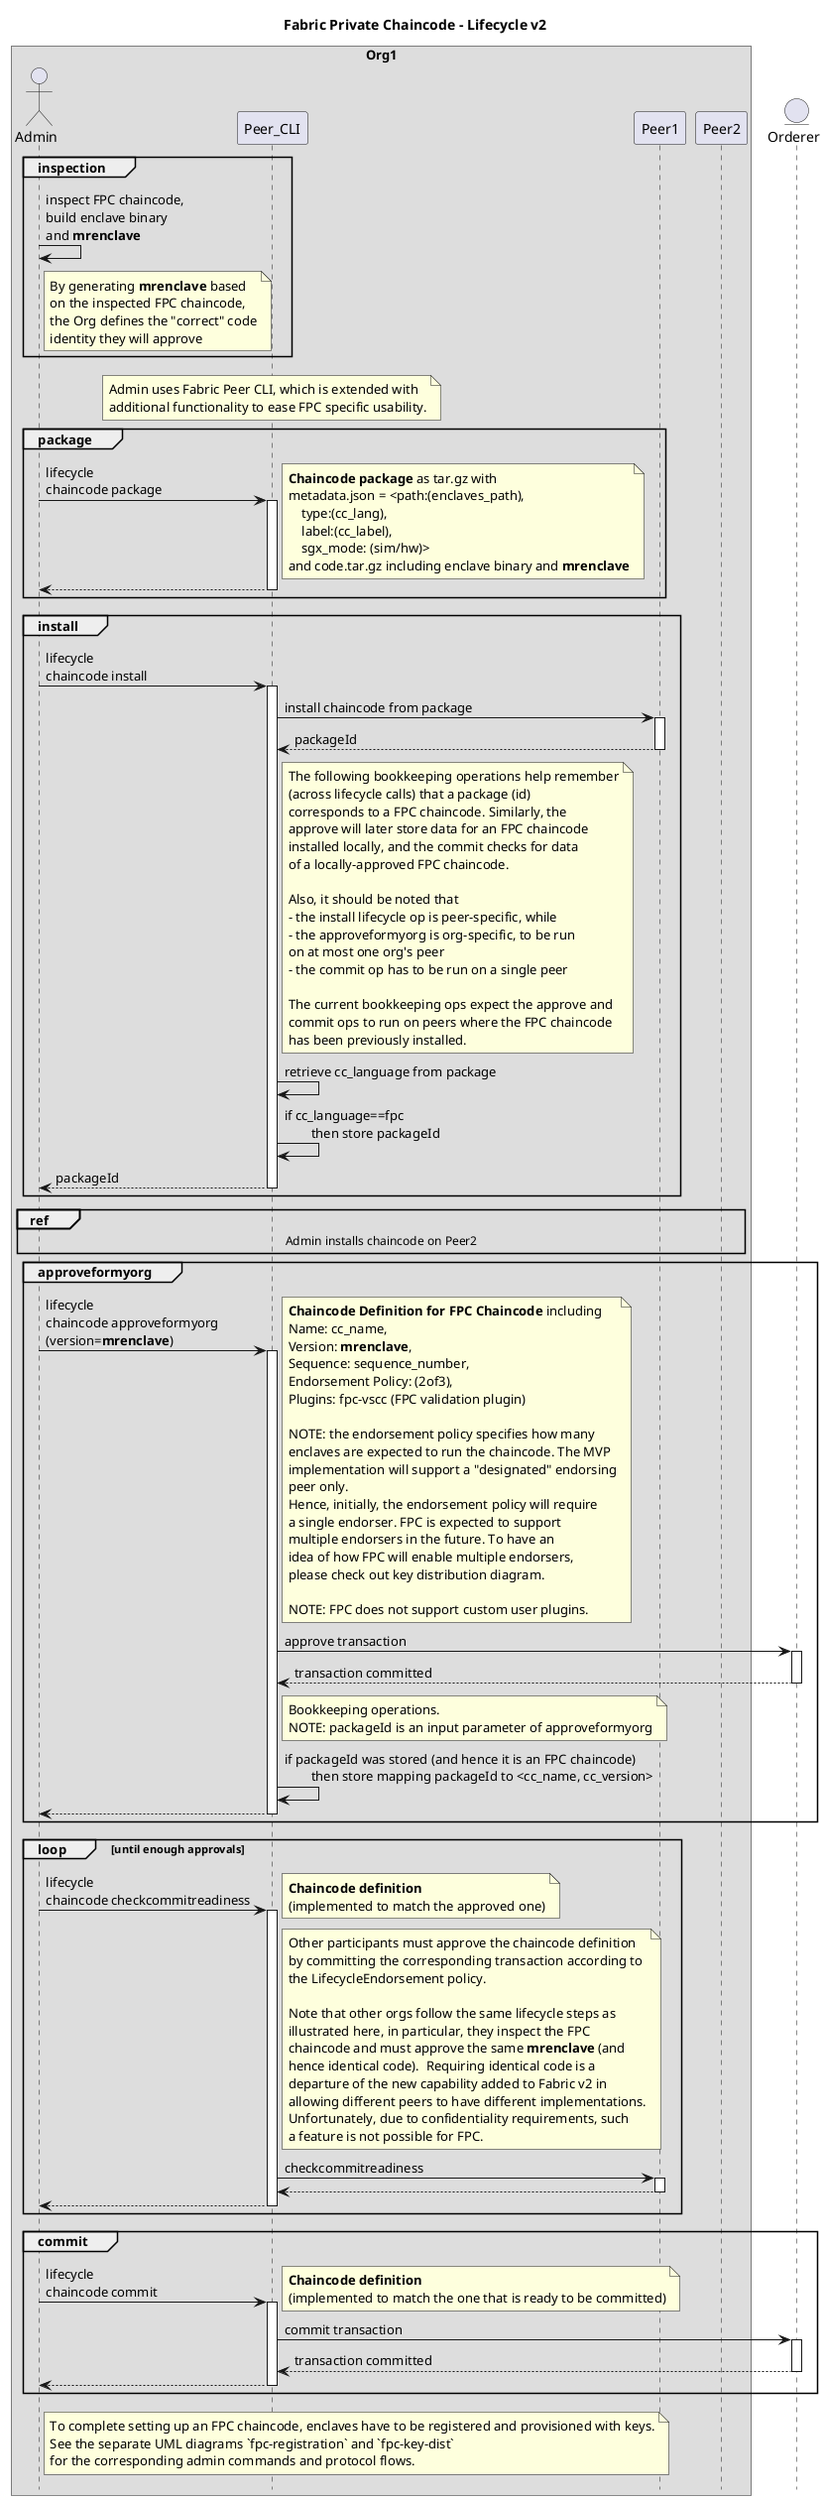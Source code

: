 /'
    Copyright 2020 Intel Corporation
    Copyright IBM Corp. All Rights Reserved.

    SPDX-License-Identifier: Apache-2.0
'/

@startuml

!pragma teoz true

hide footbox
title Foot Box removed

title Fabric Private Chaincode - Lifecycle v2

box "Org1"
actor Admin order 10
participant Peer_CLI order 15
participant Peer1 order 20
participant Peer2 order 40
end box

entity Orderer order 80

group inspection
    Admin -> Admin : inspect FPC chaincode,\nbuild enclave binary\nand **mrenclave**
    note right Admin
    By generating **mrenclave** based
    on the inspected FPC chaincode,
    the Org defines the "correct" code
    identity they will approve
    end note
end

note over Peer_CLI
    Admin uses Fabric Peer CLI, which is extended with
    additional functionality to ease FPC specific usability.
end note

group package
    Admin -> Peer_CLI++ : lifecycle\nchaincode package
    note right
    **Chaincode package** as tar.gz with
    metadata.json = <path:(enclaves_path),
        type:(cc_lang),
        label:(cc_label),
        sgx_mode: (sim/hw)>
    and code.tar.gz including enclave binary and **mrenclave**
    end note
return
end

group install
    Admin -> Peer_CLI++ : lifecycle\nchaincode install
    Peer_CLI -> Peer1++ : install chaincode from package
    return packageId

    note right Peer_CLI
    The following bookkeeping operations help remember
    (across lifecycle calls) that a package (id)
    corresponds to a FPC chaincode. Similarly, the
    approve will later store data for an FPC chaincode
    installed locally, and the commit checks for data
    of a locally-approved FPC chaincode.

    Also, it should be noted that
    - the install lifecycle op is peer-specific, while
    - the approveformyorg is org-specific, to be run
    on at most one org's peer
    - the commit op has to be run on a single peer

    The current bookkeeping ops expect the approve and
    commit ops to run on peers where the FPC chaincode
    has been previously installed.
    end note

    Peer_CLI -> Peer_CLI : retrieve cc_language from package
    Peer_CLI -> Peer_CLI : if cc_language==fpc\n\tthen store packageId
    return packageId
end

ref over Admin, Peer_CLI, Peer2
    Admin installs chaincode on Peer2
end

group approveformyorg
    Admin -> Peer_CLI++ : lifecycle\nchaincode approveformyorg\n(version=**mrenclave**)
    note right
    **Chaincode Definition for FPC Chaincode** including
    Name: cc_name,
    Version: **mrenclave**,
    Sequence: sequence_number,
    Endorsement Policy: (2of3),
    Plugins: fpc-vscc (FPC validation plugin)

    NOTE: the endorsement policy specifies how many
    enclaves are expected to run the chaincode. The MVP
    implementation will support a "designated" endorsing
    peer only.
    Hence, initially, the endorsement policy will require
    a single endorser. FPC is expected to support
    multiple endorsers in the future. To have an
    idea of how FPC will enable multiple endorsers,
    please check out key distribution diagram.

    NOTE: FPC does not support custom user plugins.
    end note

    Peer_CLI -> Orderer++ : approve transaction
    return transaction committed /' Peer1_CLI -> Orderer '/

    note right Peer_CLI
    Bookkeeping operations.
    NOTE: packageId is an input parameter of approveformyorg
    end note

    Peer_CLI -> Peer_CLI : if packageId was stored (and hence it is an FPC chaincode)\n\tthen store mapping packageId to <cc_name, cc_version>
    return
end

loop until enough approvals
	Admin -> Peer_CLI++ : lifecycle\nchaincode checkcommitreadiness
    note right
    **Chaincode definition**
    (implemented to match the approved one)
    end note

    note right Peer_CLI
    Other participants must approve the chaincode definition
    by committing the corresponding transaction according to
    the LifecycleEndorsement policy.

    Note that other orgs follow the same lifecycle steps as
    illustrated here, in particular, they inspect the FPC
    chaincode and must approve the same **mrenclave** (and
    hence identical code).  Requiring identical code is a
    departure of the new capability added to Fabric v2 in
    allowing different peers to have different implementations.
    Unfortunately, due to confidentiality requirements, such
    a feature is not possible for FPC.
    end note

    Peer_CLI -> Peer1++ : checkcommitreadiness
    return
    return
end

group commit
    Admin -> Peer_CLI++ : lifecycle\nchaincode commit
    note right
    **Chaincode definition**
    (implemented to match the one that is ready to be committed)
    end note

    Peer_CLI -> Orderer++ : commit transaction
    return transaction committed
    return
end

note right Admin
    To complete setting up an FPC chaincode, enclaves have to be registered and provisioned with keys.
    See the separate UML diagrams `fpc-registration` and `fpc-key-dist`
    for the corresponding admin commands and protocol flows.
end note
@enduml
